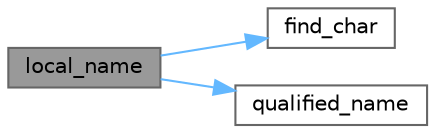 digraph "local_name"
{
 // INTERACTIVE_SVG=YES
 // LATEX_PDF_SIZE
  bgcolor="transparent";
  edge [fontname=Helvetica,fontsize=10,labelfontname=Helvetica,labelfontsize=10];
  node [fontname=Helvetica,fontsize=10,shape=box,height=0.2,width=0.4];
  rankdir="LR";
  Node1 [id="Node000001",label="local_name",height=0.2,width=0.4,color="gray40", fillcolor="grey60", style="filled", fontcolor="black",tooltip=" "];
  Node1 -> Node2 [id="edge1_Node000001_Node000002",color="steelblue1",style="solid",tooltip=" "];
  Node2 [id="Node000002",label="find_char",height=0.2,width=0.4,color="grey40", fillcolor="white", style="filled",URL="$db/d20/pugixml_8cpp.html#a5d6fd7f14db1b88508fb4d4da89931d8",tooltip=" "];
  Node1 -> Node3 [id="edge2_Node000001_Node000003",color="steelblue1",style="solid",tooltip=" "];
  Node3 [id="Node000003",label="qualified_name",height=0.2,width=0.4,color="grey40", fillcolor="white", style="filled",URL="$db/d20/pugixml_8cpp.html#a13e2fb0f27fff16878680b71d405ac51",tooltip=" "];
}
